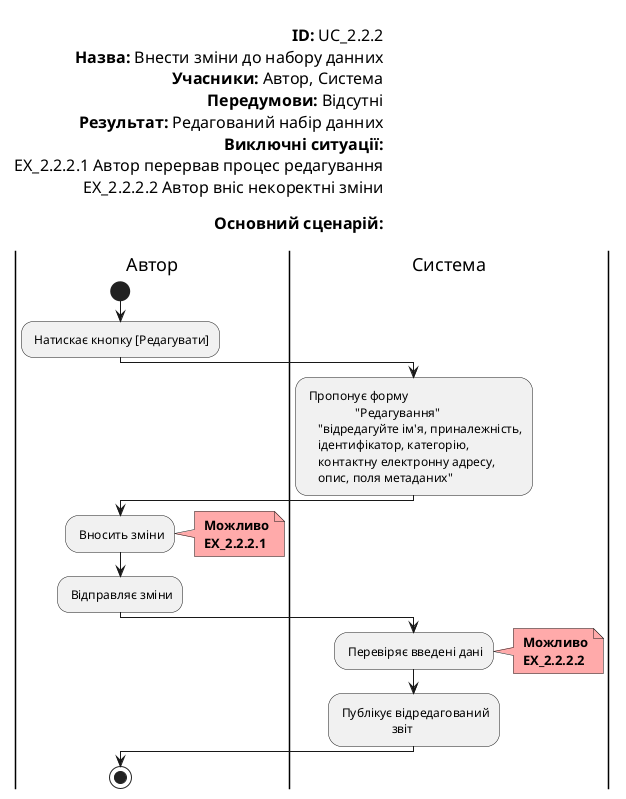 @startuml
left header
        
        <font color=000 size=16><b>ID:</b> UC_2.2.2
        <font color=000 size=16><b>Назва:</b> Внести зміни до набору данних
        <font color=000 size=16><b>Учасники:</b> Автор, Система
        <font color=000 size=16><b>Передумови:</b> Відсутні
        <font color=000 size=16><b>Результат:</b> Редагований набір данних
        <font color=000 size=16><b>Виключні ситуації:</b>
        <font color=000 size=16> EX_2.2.2.1 Автор перервав процес редагування
        <font color=000 size=16> EX_2.2.2.2 Автор вніс некоректні зміни
        
        <font color=000 size=16><b>Основний сценарій:</b>
        
    end header

    |Автор|
        start
        : Натискає кнопку [Редагувати];
    |Система|
        : Пропонує форму 
                        "Редагування" 
            "відредагуйте ім'я, приналежність,
            ідентифікатор, категорію, 
            контактну електронну адресу,
            опис, поля метаданих";
    |Автор|    
        : Вносить зміни;
        note right #ffaaaa
        <b> Можливо
        <b> EX_2.2.2.1
        end note
        
        : Відправляє зміни;
    |Система|
        : Перевіряє введені дані;
        note right #ffaaaa
        <b> Можливо
        <b> EX_2.2.2.2
        end note

        : Публікує відредагований
                         звіт;
    |Автор|    
        stop;
@enduml
